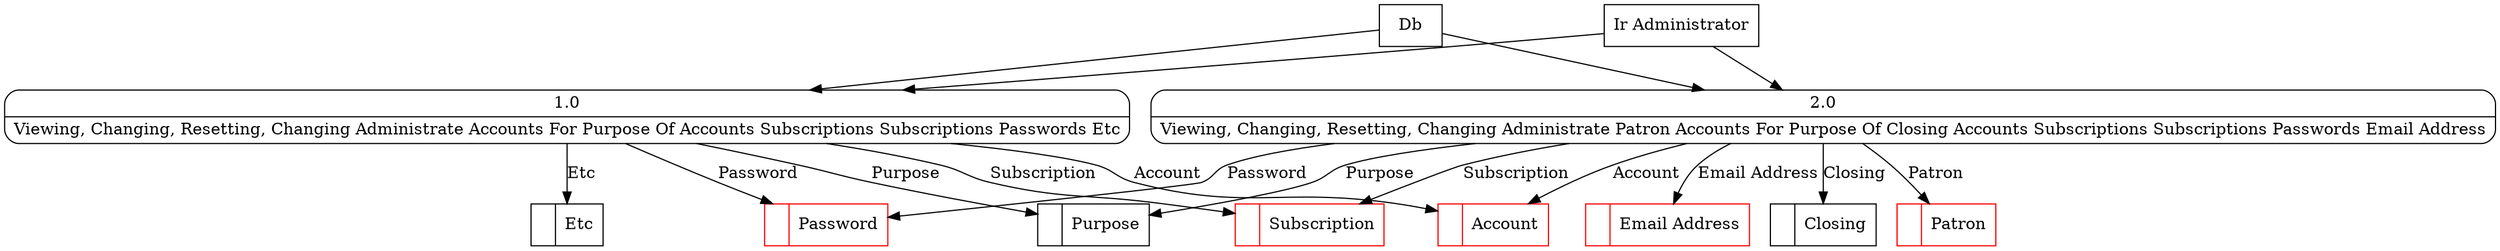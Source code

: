 digraph dfd2{ 
node[shape=record]
200 [label="<f0>  |<f1> Email Address " color=red];
201 [label="<f0>  |<f1> Etc " ];
202 [label="<f0>  |<f1> Password " color=red];
203 [label="<f0>  |<f1> Purpose " ];
204 [label="<f0>  |<f1> Subscription " color=red];
205 [label="<f0>  |<f1> Account " color=red];
206 [label="<f0>  |<f1> Closing " ];
207 [label="<f0>  |<f1> Patron " color=red];
208 [label="Db" shape=box];
209 [label="Ir Administrator" shape=box];
210 [label="{<f0> 1.0|<f1> Viewing, Changing, Resetting, Changing Administrate Accounts For Purpose Of Accounts Subscriptions Subscriptions Passwords Etc }" shape=Mrecord];
211 [label="{<f0> 2.0|<f1> Viewing, Changing, Resetting, Changing Administrate Patron Accounts For Purpose Of Closing Accounts Subscriptions Subscriptions Passwords Email Address }" shape=Mrecord];
208 -> 210
208 -> 211
209 -> 210
209 -> 211
210 -> 201 [label="Etc"]
210 -> 205 [label="Account"]
210 -> 202 [label="Password"]
210 -> 203 [label="Purpose"]
210 -> 204 [label="Subscription"]
211 -> 203 [label="Purpose"]
211 -> 204 [label="Subscription"]
211 -> 202 [label="Password"]
211 -> 200 [label="Email Address"]
211 -> 205 [label="Account"]
211 -> 206 [label="Closing"]
211 -> 207 [label="Patron"]
}